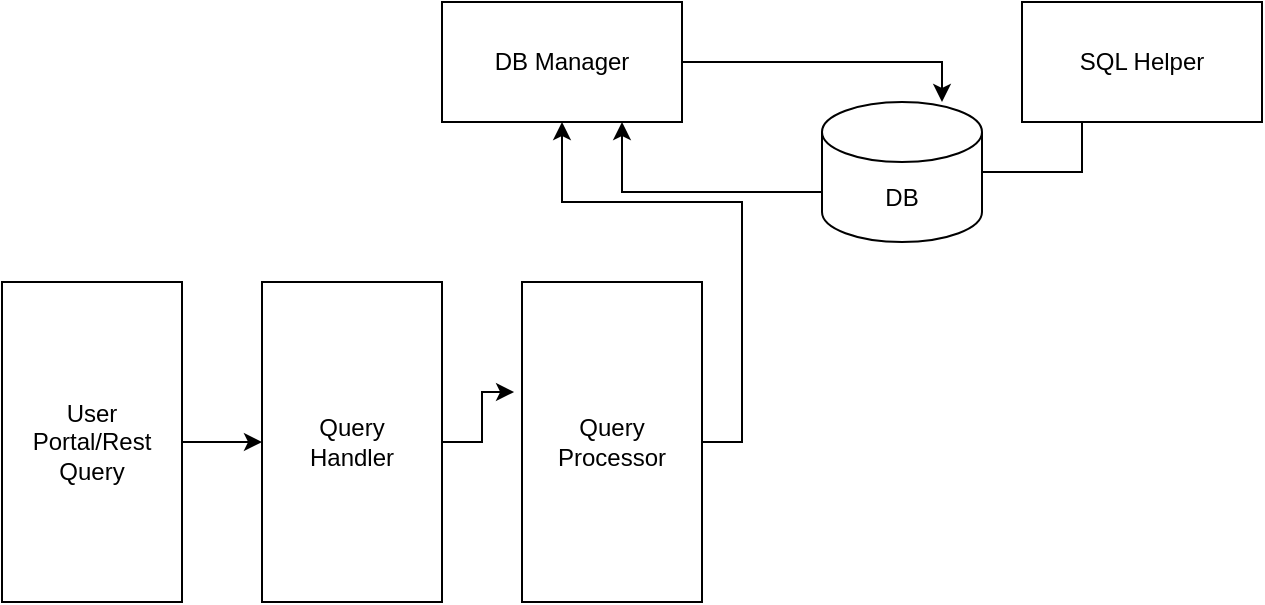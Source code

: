 <mxfile version="13.8.1" type="device"><diagram id="LBV5avlMWLbFiBbER4x3" name="Page-1"><mxGraphModel dx="868" dy="455" grid="1" gridSize="10" guides="1" tooltips="1" connect="1" arrows="1" fold="1" page="1" pageScale="1" pageWidth="850" pageHeight="1100" math="0" shadow="0"><root><mxCell id="0"/><mxCell id="1" parent="0"/><mxCell id="YHQXjIZb4EJZKEJAHF1o-12" style="edgeStyle=orthogonalEdgeStyle;rounded=0;orthogonalLoop=1;jettySize=auto;html=1;entryX=-0.044;entryY=0.344;entryDx=0;entryDy=0;entryPerimeter=0;" parent="1" source="YHQXjIZb4EJZKEJAHF1o-1" target="YHQXjIZb4EJZKEJAHF1o-11" edge="1"><mxGeometry relative="1" as="geometry"/></mxCell><mxCell id="YHQXjIZb4EJZKEJAHF1o-1" value="Query&lt;br&gt;Handler" style="rounded=0;whiteSpace=wrap;html=1;" parent="1" vertex="1"><mxGeometry x="200" y="160" width="90" height="160" as="geometry"/></mxCell><mxCell id="YHQXjIZb4EJZKEJAHF1o-6" style="edgeStyle=orthogonalEdgeStyle;rounded=0;orthogonalLoop=1;jettySize=auto;html=1;exitX=0;exitY=0;exitDx=0;exitDy=45;exitPerimeter=0;entryX=0.75;entryY=1;entryDx=0;entryDy=0;" parent="1" source="YHQXjIZb4EJZKEJAHF1o-3" target="YHQXjIZb4EJZKEJAHF1o-4" edge="1"><mxGeometry relative="1" as="geometry"/></mxCell><mxCell id="08UGIxDml_ivJQzDImtk-2" style="rounded=0;orthogonalLoop=1;jettySize=auto;html=1;entryX=0.25;entryY=1;entryDx=0;entryDy=0;edgeStyle=orthogonalEdgeStyle;endArrow=none;endFill=0;" edge="1" parent="1" source="YHQXjIZb4EJZKEJAHF1o-3" target="08UGIxDml_ivJQzDImtk-1"><mxGeometry relative="1" as="geometry"/></mxCell><mxCell id="YHQXjIZb4EJZKEJAHF1o-3" value="DB" style="shape=cylinder3;whiteSpace=wrap;html=1;boundedLbl=1;backgroundOutline=1;size=15;" parent="1" vertex="1"><mxGeometry x="480" y="70" width="80" height="70" as="geometry"/></mxCell><mxCell id="YHQXjIZb4EJZKEJAHF1o-5" style="edgeStyle=orthogonalEdgeStyle;rounded=0;orthogonalLoop=1;jettySize=auto;html=1;entryX=0.75;entryY=0;entryDx=0;entryDy=0;entryPerimeter=0;" parent="1" source="YHQXjIZb4EJZKEJAHF1o-4" target="YHQXjIZb4EJZKEJAHF1o-3" edge="1"><mxGeometry relative="1" as="geometry"/></mxCell><mxCell id="YHQXjIZb4EJZKEJAHF1o-4" value="DB Manager" style="rounded=0;whiteSpace=wrap;html=1;" parent="1" vertex="1"><mxGeometry x="290" y="20" width="120" height="60" as="geometry"/></mxCell><mxCell id="YHQXjIZb4EJZKEJAHF1o-13" style="edgeStyle=orthogonalEdgeStyle;rounded=0;orthogonalLoop=1;jettySize=auto;html=1;exitX=1;exitY=0.5;exitDx=0;exitDy=0;" parent="1" source="YHQXjIZb4EJZKEJAHF1o-11" target="YHQXjIZb4EJZKEJAHF1o-4" edge="1"><mxGeometry relative="1" as="geometry"><mxPoint x="230" y="60" as="targetPoint"/></mxGeometry></mxCell><mxCell id="YHQXjIZb4EJZKEJAHF1o-11" value="&lt;div&gt;Query&lt;/div&gt;&lt;div&gt;Processor&lt;/div&gt;" style="rounded=0;whiteSpace=wrap;html=1;" parent="1" vertex="1"><mxGeometry x="330" y="160" width="90" height="160" as="geometry"/></mxCell><mxCell id="YHQXjIZb4EJZKEJAHF1o-16" style="edgeStyle=orthogonalEdgeStyle;rounded=0;orthogonalLoop=1;jettySize=auto;html=1;" parent="1" source="YHQXjIZb4EJZKEJAHF1o-14" target="YHQXjIZb4EJZKEJAHF1o-1" edge="1"><mxGeometry relative="1" as="geometry"/></mxCell><mxCell id="YHQXjIZb4EJZKEJAHF1o-14" value="User Portal/Rest Query" style="rounded=0;whiteSpace=wrap;html=1;" parent="1" vertex="1"><mxGeometry x="70" y="160" width="90" height="160" as="geometry"/></mxCell><mxCell id="08UGIxDml_ivJQzDImtk-1" value="SQL Helper" style="rounded=0;whiteSpace=wrap;html=1;" vertex="1" parent="1"><mxGeometry x="580" y="20" width="120" height="60" as="geometry"/></mxCell></root></mxGraphModel></diagram></mxfile>